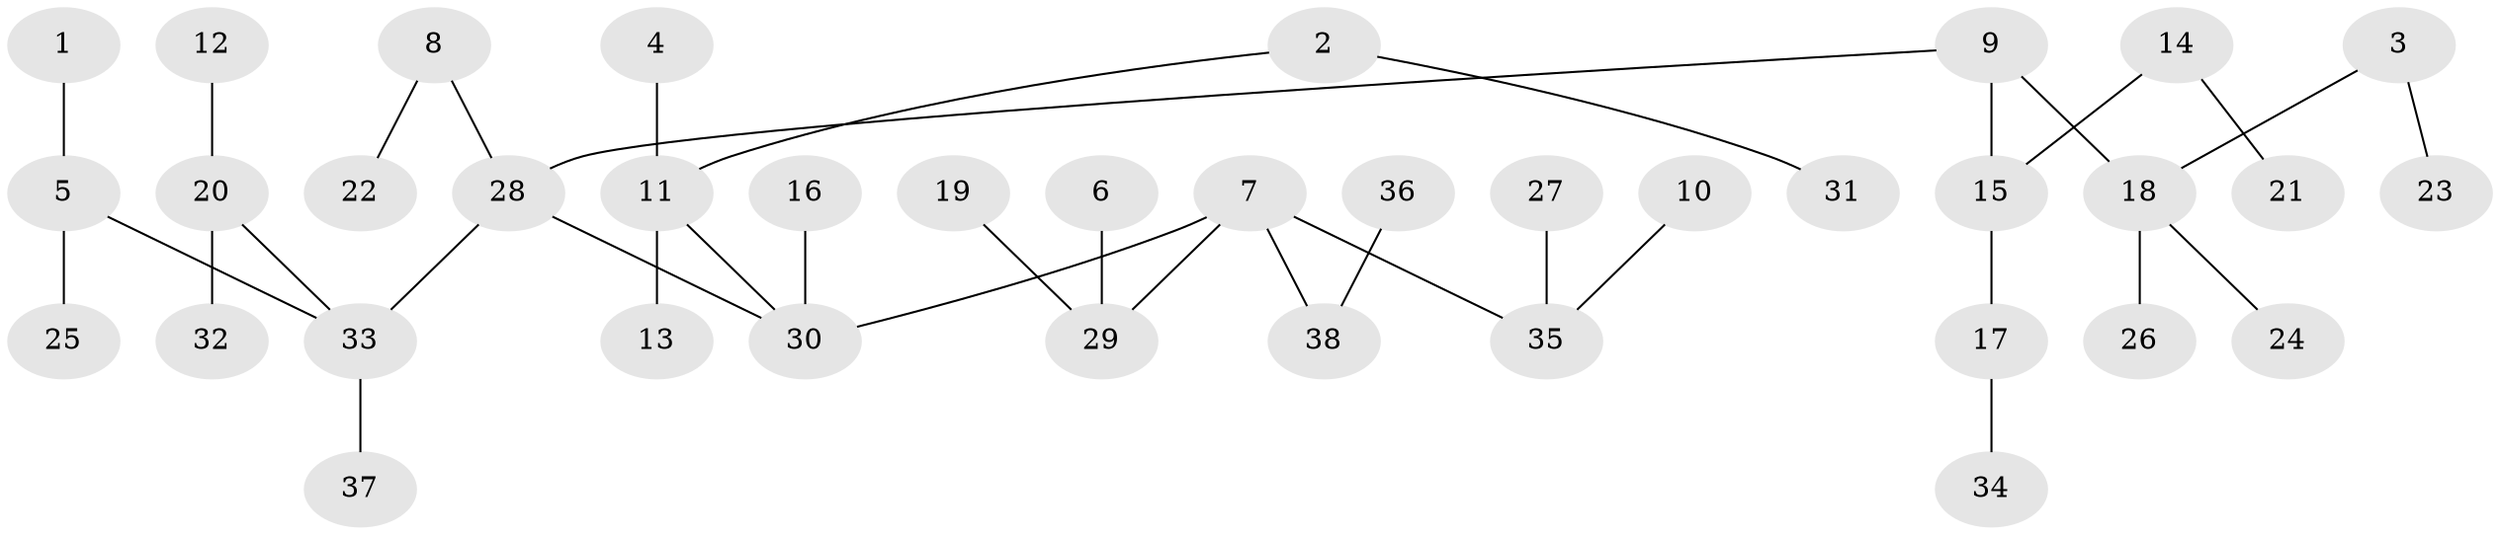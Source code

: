 // original degree distribution, {4: 0.032, 7: 0.008, 3: 0.112, 6: 0.032, 5: 0.048, 1: 0.504, 2: 0.264}
// Generated by graph-tools (version 1.1) at 2025/37/03/04/25 23:37:26]
// undirected, 38 vertices, 37 edges
graph export_dot {
  node [color=gray90,style=filled];
  1;
  2;
  3;
  4;
  5;
  6;
  7;
  8;
  9;
  10;
  11;
  12;
  13;
  14;
  15;
  16;
  17;
  18;
  19;
  20;
  21;
  22;
  23;
  24;
  25;
  26;
  27;
  28;
  29;
  30;
  31;
  32;
  33;
  34;
  35;
  36;
  37;
  38;
  1 -- 5 [weight=1.0];
  2 -- 11 [weight=1.0];
  2 -- 31 [weight=1.0];
  3 -- 18 [weight=1.0];
  3 -- 23 [weight=1.0];
  4 -- 11 [weight=1.0];
  5 -- 25 [weight=1.0];
  5 -- 33 [weight=1.0];
  6 -- 29 [weight=1.0];
  7 -- 29 [weight=1.0];
  7 -- 30 [weight=1.0];
  7 -- 35 [weight=1.0];
  7 -- 38 [weight=1.0];
  8 -- 22 [weight=1.0];
  8 -- 28 [weight=1.0];
  9 -- 15 [weight=1.0];
  9 -- 18 [weight=1.0];
  9 -- 28 [weight=1.0];
  10 -- 35 [weight=1.0];
  11 -- 13 [weight=1.0];
  11 -- 30 [weight=1.0];
  12 -- 20 [weight=1.0];
  14 -- 15 [weight=1.0];
  14 -- 21 [weight=1.0];
  15 -- 17 [weight=1.0];
  16 -- 30 [weight=1.0];
  17 -- 34 [weight=1.0];
  18 -- 24 [weight=1.0];
  18 -- 26 [weight=1.0];
  19 -- 29 [weight=1.0];
  20 -- 32 [weight=1.0];
  20 -- 33 [weight=1.0];
  27 -- 35 [weight=1.0];
  28 -- 30 [weight=1.0];
  28 -- 33 [weight=1.0];
  33 -- 37 [weight=1.0];
  36 -- 38 [weight=1.0];
}
